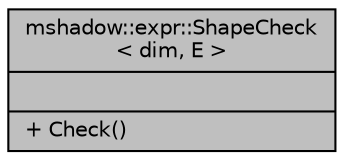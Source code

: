 digraph "mshadow::expr::ShapeCheck&lt; dim, E &gt;"
{
 // LATEX_PDF_SIZE
  edge [fontname="Helvetica",fontsize="10",labelfontname="Helvetica",labelfontsize="10"];
  node [fontname="Helvetica",fontsize="10",shape=record];
  Node1 [label="{mshadow::expr::ShapeCheck\l\< dim, E \>\n||+ Check()\l}",height=0.2,width=0.4,color="black", fillcolor="grey75", style="filled", fontcolor="black",tooltip="runtime shape checking template get the shape of an expression, report error if shape mismatch"];
}
